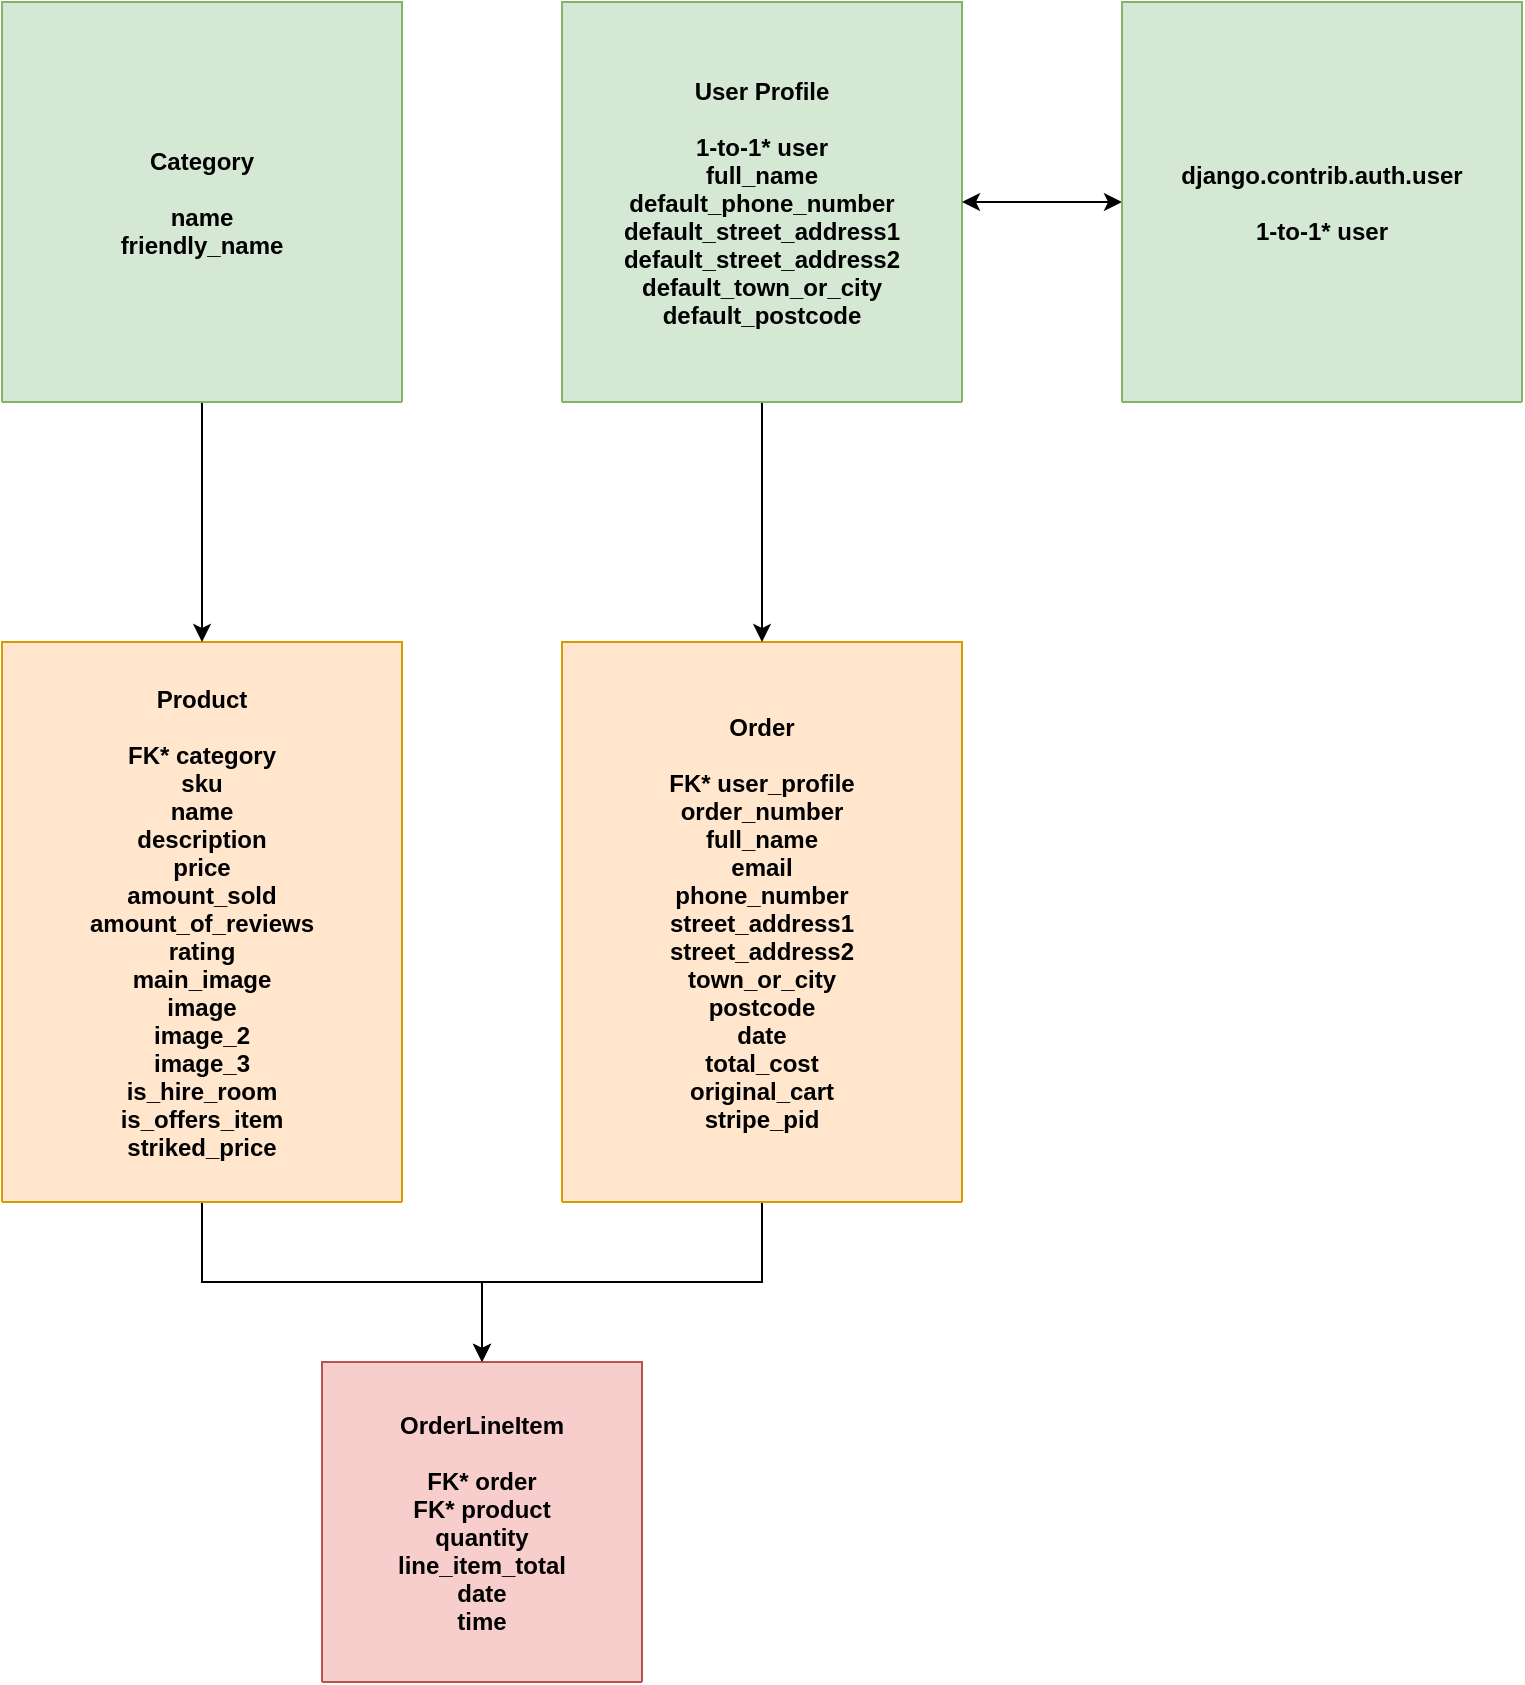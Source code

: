 <mxfile version="22.1.5" type="device">
  <diagram name="Page-1" id="5ajCr7bDQrAhd4-9XIP-">
    <mxGraphModel dx="879" dy="859" grid="1" gridSize="10" guides="1" tooltips="1" connect="1" arrows="1" fold="1" page="1" pageScale="1" pageWidth="827" pageHeight="1169" math="0" shadow="0">
      <root>
        <mxCell id="0" />
        <mxCell id="1" parent="0" />
        <mxCell id="BdWX4_Hwk6Y8oHxdA1Mx-20" value="" style="edgeStyle=orthogonalEdgeStyle;rounded=0;orthogonalLoop=1;jettySize=auto;html=1;entryX=0.5;entryY=0;entryDx=0;entryDy=0;" edge="1" parent="1" source="2" target="3">
          <mxGeometry relative="1" as="geometry">
            <mxPoint x="420" y="800" as="targetPoint" />
          </mxGeometry>
        </mxCell>
        <mxCell id="2" value="Order&#xa;&#xa;FK* user_profile&#xa;order_number&#xa;full_name&#xa;email&#xa;phone_number&#xa;street_address1&#xa;street_address2&#xa;town_or_city&#xa;postcode&#xa;date&#xa;total_cost&#xa;original_cart&#xa;stripe_pid" style="shape=table;startSize=280;container=1;collapsible=0;childLayout=tableLayout;fixedRows=1;rowLines=1;fontStyle=1;align=center;resizeLast=1;fillColor=#ffe6cc;strokeColor=#d79b00;" parent="1" vertex="1">
          <mxGeometry x="320" y="440" width="200" height="280" as="geometry" />
        </mxCell>
        <mxCell id="3" value="OrderLineItem&#xa;&#xa;FK* order&#xa;FK* product&#xa;quantity&#xa;line_item_total&#xa;date&#xa;time" style="shape=table;startSize=180;container=1;collapsible=0;childLayout=tableLayout;fixedRows=1;rowLines=1;fontStyle=1;align=center;resizeLast=1;fillColor=#f8cecc;strokeColor=#b85450;" parent="1" vertex="1">
          <mxGeometry x="200" y="800" width="160" height="160" as="geometry" />
        </mxCell>
        <mxCell id="BdWX4_Hwk6Y8oHxdA1Mx-22" value="" style="edgeStyle=orthogonalEdgeStyle;rounded=0;orthogonalLoop=1;jettySize=auto;html=1;entryX=0.5;entryY=0;entryDx=0;entryDy=0;" edge="1" parent="1" source="5" target="3">
          <mxGeometry relative="1" as="geometry">
            <mxPoint x="140" y="800" as="targetPoint" />
          </mxGeometry>
        </mxCell>
        <mxCell id="5" value="Product&#xa;&#xa;FK* category&#xa;sku&#xa;name&#xa;description&#xa;price&#xa;amount_sold&#xa;amount_of_reviews&#xa;rating&#xa;main_image&#xa;image&#xa;image_2&#xa;image_3&#xa;is_hire_room&#xa;is_offers_item&#xa;striked_price" style="shape=table;startSize=280;container=1;collapsible=0;childLayout=tableLayout;fixedRows=1;rowLines=1;fontStyle=1;align=center;resizeLast=1;fillColor=#ffe6cc;strokeColor=#d79b00;" parent="1" vertex="1">
          <mxGeometry x="40" y="440" width="200" height="280" as="geometry" />
        </mxCell>
        <mxCell id="BdWX4_Hwk6Y8oHxdA1Mx-25" value="" style="edgeStyle=orthogonalEdgeStyle;rounded=0;orthogonalLoop=1;jettySize=auto;html=1;entryX=0.5;entryY=0;entryDx=0;entryDy=0;" edge="1" parent="1" source="BdWX4_Hwk6Y8oHxdA1Mx-10" target="2">
          <mxGeometry relative="1" as="geometry">
            <mxPoint x="420" y="400" as="targetPoint" />
          </mxGeometry>
        </mxCell>
        <mxCell id="BdWX4_Hwk6Y8oHxdA1Mx-10" value="User Profile&#xa;&#xa;1-to-1* user&#xa;full_name&#xa;default_phone_number&#xa;default_street_address1&#xa;default_street_address2&#xa;default_town_or_city&#xa;default_postcode" style="shape=table;startSize=280;container=1;collapsible=0;childLayout=tableLayout;fixedRows=1;rowLines=1;fontStyle=1;align=center;resizeLast=1;fillColor=#d5e8d4;strokeColor=#82b366;" vertex="1" parent="1">
          <mxGeometry x="320" y="120" width="200" height="200" as="geometry" />
        </mxCell>
        <mxCell id="BdWX4_Hwk6Y8oHxdA1Mx-12" value="User Profile&#xa;&#xa;1-to-1* user&#xa;full_name&#xa;default_phone_number&#xa;default_street_address1&#xa;default_street_address2&#xa;default_town_or_city&#xa;default_postcode" style="shape=table;startSize=280;container=1;collapsible=0;childLayout=tableLayout;fixedRows=1;rowLines=1;fontStyle=1;align=center;resizeLast=1;fillColor=#ffe6cc;strokeColor=#d79b00;" vertex="1" visible="0" parent="BdWX4_Hwk6Y8oHxdA1Mx-10">
          <mxGeometry width="200" height="200" as="geometry" />
        </mxCell>
        <mxCell id="BdWX4_Hwk6Y8oHxdA1Mx-13" value="" style="edgeStyle=orthogonalEdgeStyle;rounded=0;orthogonalLoop=1;jettySize=auto;html=1;startArrow=classic;startFill=1;" edge="1" parent="1" source="BdWX4_Hwk6Y8oHxdA1Mx-11" target="BdWX4_Hwk6Y8oHxdA1Mx-12">
          <mxGeometry relative="1" as="geometry" />
        </mxCell>
        <mxCell id="BdWX4_Hwk6Y8oHxdA1Mx-11" value="django.contrib.auth.user&#xa;&#xa;1-to-1* user" style="shape=table;startSize=280;container=1;collapsible=0;childLayout=tableLayout;fixedRows=1;rowLines=1;fontStyle=1;align=center;resizeLast=1;fillColor=#d5e8d4;strokeColor=#82b366;" vertex="1" parent="1">
          <mxGeometry x="600" y="120" width="200" height="200" as="geometry" />
        </mxCell>
        <mxCell id="BdWX4_Hwk6Y8oHxdA1Mx-18" value="" style="edgeStyle=orthogonalEdgeStyle;rounded=0;orthogonalLoop=1;jettySize=auto;html=1;entryX=0.5;entryY=0;entryDx=0;entryDy=0;" edge="1" parent="1" source="BdWX4_Hwk6Y8oHxdA1Mx-14" target="5">
          <mxGeometry relative="1" as="geometry">
            <mxPoint x="140" y="400" as="targetPoint" />
          </mxGeometry>
        </mxCell>
        <mxCell id="BdWX4_Hwk6Y8oHxdA1Mx-14" value="Category&#xa;&#xa;name&#xa;friendly_name" style="shape=table;startSize=280;container=1;collapsible=0;childLayout=tableLayout;fixedRows=1;rowLines=1;fontStyle=1;align=center;resizeLast=1;fillColor=#d5e8d4;strokeColor=#82b366;" vertex="1" parent="1">
          <mxGeometry x="40" y="120" width="200" height="200" as="geometry" />
        </mxCell>
        <mxCell id="BdWX4_Hwk6Y8oHxdA1Mx-15" value="User Profile&#xa;&#xa;1-to-1* user&#xa;full_name&#xa;default_phone_number&#xa;default_street_address1&#xa;default_street_address2&#xa;default_town_or_city&#xa;default_postcode" style="shape=table;startSize=280;container=1;collapsible=0;childLayout=tableLayout;fixedRows=1;rowLines=1;fontStyle=1;align=center;resizeLast=1;fillColor=#ffe6cc;strokeColor=#d79b00;" vertex="1" visible="0" parent="BdWX4_Hwk6Y8oHxdA1Mx-14">
          <mxGeometry width="200" height="200" as="geometry" />
        </mxCell>
      </root>
    </mxGraphModel>
  </diagram>
</mxfile>
